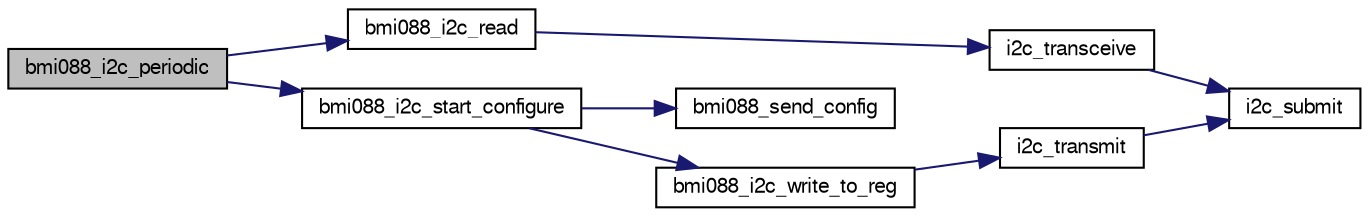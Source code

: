 digraph "bmi088_i2c_periodic"
{
  edge [fontname="FreeSans",fontsize="10",labelfontname="FreeSans",labelfontsize="10"];
  node [fontname="FreeSans",fontsize="10",shape=record];
  rankdir="LR";
  Node1 [label="bmi088_i2c_periodic",height=0.2,width=0.4,color="black", fillcolor="grey75", style="filled", fontcolor="black"];
  Node1 -> Node2 [color="midnightblue",fontsize="10",style="solid",fontname="FreeSans"];
  Node2 [label="bmi088_i2c_read",height=0.2,width=0.4,color="black", fillcolor="white", style="filled",URL="$bmi088__i2c_8h.html#aa5b51ce0c76da793600e92a784e262cb"];
  Node2 -> Node3 [color="midnightblue",fontsize="10",style="solid",fontname="FreeSans"];
  Node3 [label="i2c_transceive",height=0.2,width=0.4,color="black", fillcolor="white", style="filled",URL="$group__i2c.html#gafb731922c9fb73255aa4cc11e34bfbd6",tooltip="Submit a write/read transaction. "];
  Node3 -> Node4 [color="midnightblue",fontsize="10",style="solid",fontname="FreeSans"];
  Node4 [label="i2c_submit",height=0.2,width=0.4,color="black", fillcolor="white", style="filled",URL="$group__i2c.html#ga4eed48e542a9c71b93372f5a38d7e367",tooltip="Submit a I2C transaction. "];
  Node1 -> Node5 [color="midnightblue",fontsize="10",style="solid",fontname="FreeSans"];
  Node5 [label="bmi088_i2c_start_configure",height=0.2,width=0.4,color="black", fillcolor="white", style="filled",URL="$bmi088__i2c_8h.html#ad90e7d47b72b999e8915527178429943"];
  Node5 -> Node6 [color="midnightblue",fontsize="10",style="solid",fontname="FreeSans"];
  Node6 [label="bmi088_send_config",height=0.2,width=0.4,color="black", fillcolor="white", style="filled",URL="$bmi088_8c.html#a5625e56ef12de74a87d98eec0eefab9c",tooltip="Configuration sequence called once before normal use. "];
  Node5 -> Node7 [color="midnightblue",fontsize="10",style="solid",fontname="FreeSans"];
  Node7 [label="bmi088_i2c_write_to_reg",height=0.2,width=0.4,color="black", fillcolor="white", style="filled",URL="$bmi088__i2c_8c.html#a44f569c92565900c76e5bec26cb054ae"];
  Node7 -> Node8 [color="midnightblue",fontsize="10",style="solid",fontname="FreeSans"];
  Node8 [label="i2c_transmit",height=0.2,width=0.4,color="black", fillcolor="white", style="filled",URL="$group__i2c.html#ga54405aa058f14a143b8b1b5380015927",tooltip="Submit a write only transaction. "];
  Node8 -> Node4 [color="midnightblue",fontsize="10",style="solid",fontname="FreeSans"];
}
